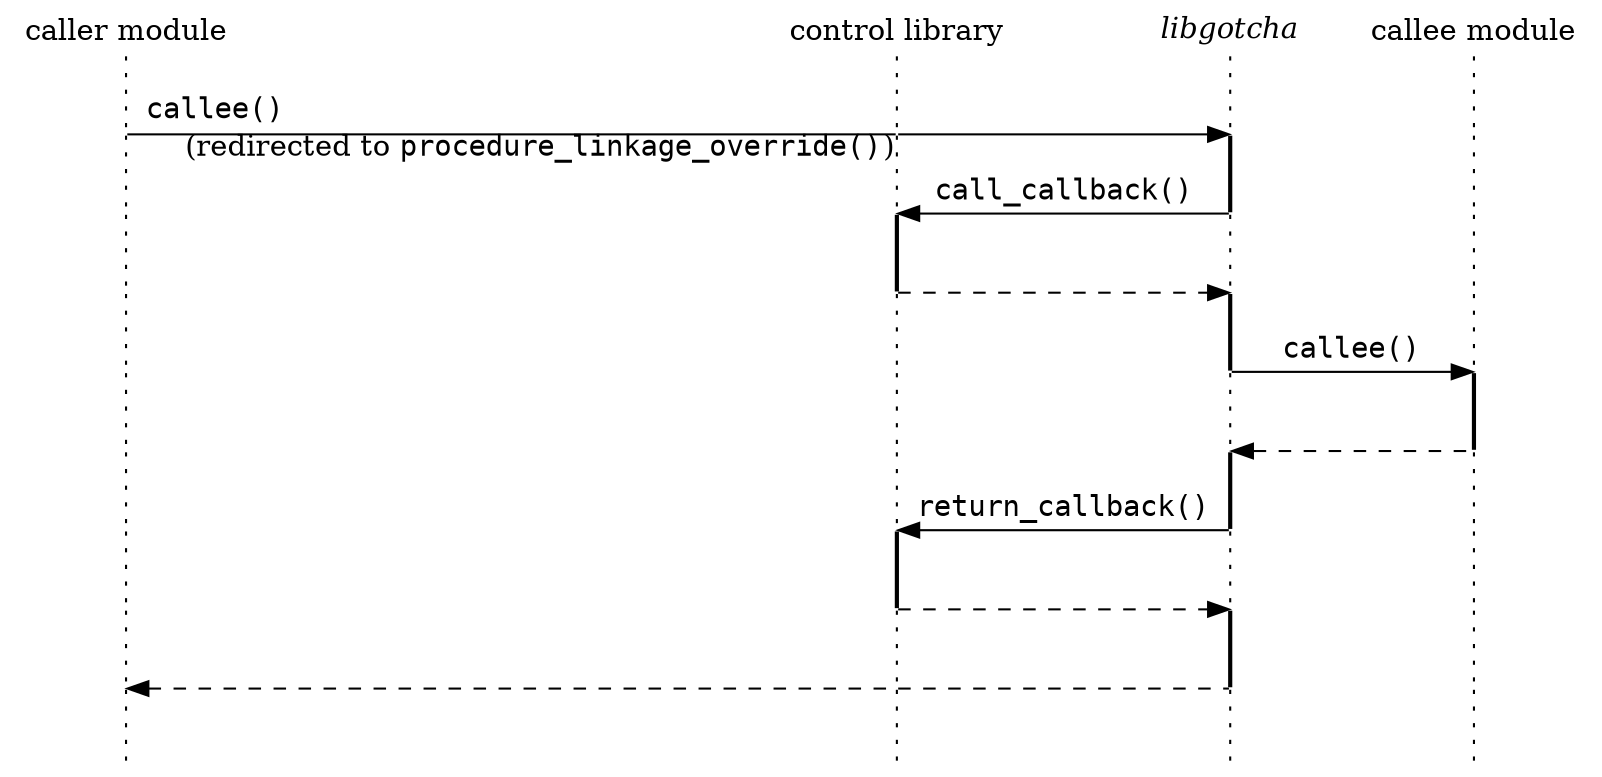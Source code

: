 strict digraph {
	edge [arrowhead=none];
	node [shape=none, width=0, height=0, label=""];

	caller [label="caller module"];
	control [label="control library"];
	gotcha [label=<<i>libgotcha</i>>];
	callee [label="callee module"];

	{
		// This weight must be at least the number of horizontal arrows.
		edge [style=dotted, weight=7];

		caller -> callerA -> callerB -> callerC -> callerD -> callerE -> callerF -> callerG -> callerH -> callerI;

		control -> controlA -> controlB;
		controlB -> controlC [style=solid, penwidth=2];
		controlC -> controlD -> controlE -> controlF;
		controlF -> controlG [style=solid, penwidth=2];
		controlG -> controlH -> controlI;

		gotcha -> gotchaA;
		gotchaA -> gotchaB [style=solid, penwidth=2];
		gotchaB -> gotchaC;
		gotchaC -> gotchaD [style=solid, penwidth=2];
		gotchaD -> gotchaE;
		gotchaE -> gotchaF [style=solid, penwidth=2];
		gotchaF -> gotchaG;
		gotchaG -> gotchaH [style=solid, penwidth=2];
		gotchaH -> gotchaI;

		callee -> calleeA -> calleeB -> calleeC -> calleeD;
		calleeD -> calleeE [style=solid, penwidth=2];
		calleeE -> calleeF -> calleeG -> calleeH -> calleeI;
	}

	{
		rank=same;
		callerA -> controlA [label=<<font face="monospace">callee()</font>                                                               >, headlabel=<(redirected to <font face="monospace">procedure_linkage_override()</font>)>];
		controlA -> gotchaA [arrowhead=normal];
	}

	{
		rank=same;
		controlB -> gotchaB [label="call_callback()", fontname="monospace" arrowhead=normal, dir=back];
	}

	{
		rank=same;
		controlC -> gotchaC [style=dashed, arrowhead=normal];
	}

	{
		rank=same;
		gotchaD -> calleeD [label="callee()", fontname="monospace", arrowhead=normal];
	}

	{
		rank=same;
		gotchaE -> calleeE [style=dashed, arrowhead=normal, dir=back];
	}

	{
		rank=same;
		controlF -> gotchaF [label="return_callback()", fontname="monospace", arrowhead=normal, dir=back];
	}

	{
		rank=same;
		controlG -> gotchaG [style=dashed, arrowhead=normal];
	}

	{
		rank=same;
		callerH -> controlH [style=dashed, arrowhead=normal, dir=back];
		controlH -> gotchaH [style=dashed];
	}
}
